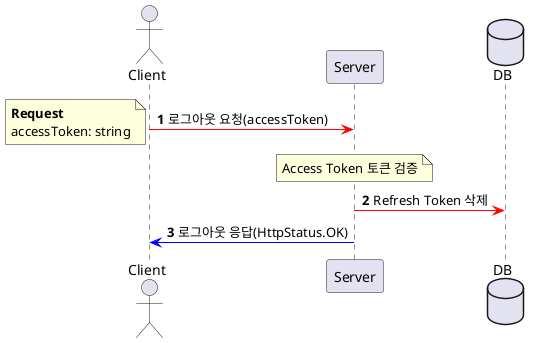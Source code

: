 @startuml

actor Client
participant Server
database DB order 30

autonumber
Client -[#red]> Server: 로그아웃 요청(accessToken)

note left
<b>Request
accessToken: string
end note

note over Server
Access Token 토큰 검증
end note

Server -[#red]> DB: Refresh Token 삭제
Server -[#blue]> Client: 로그아웃 응답(HttpStatus.OK)

@enduml
